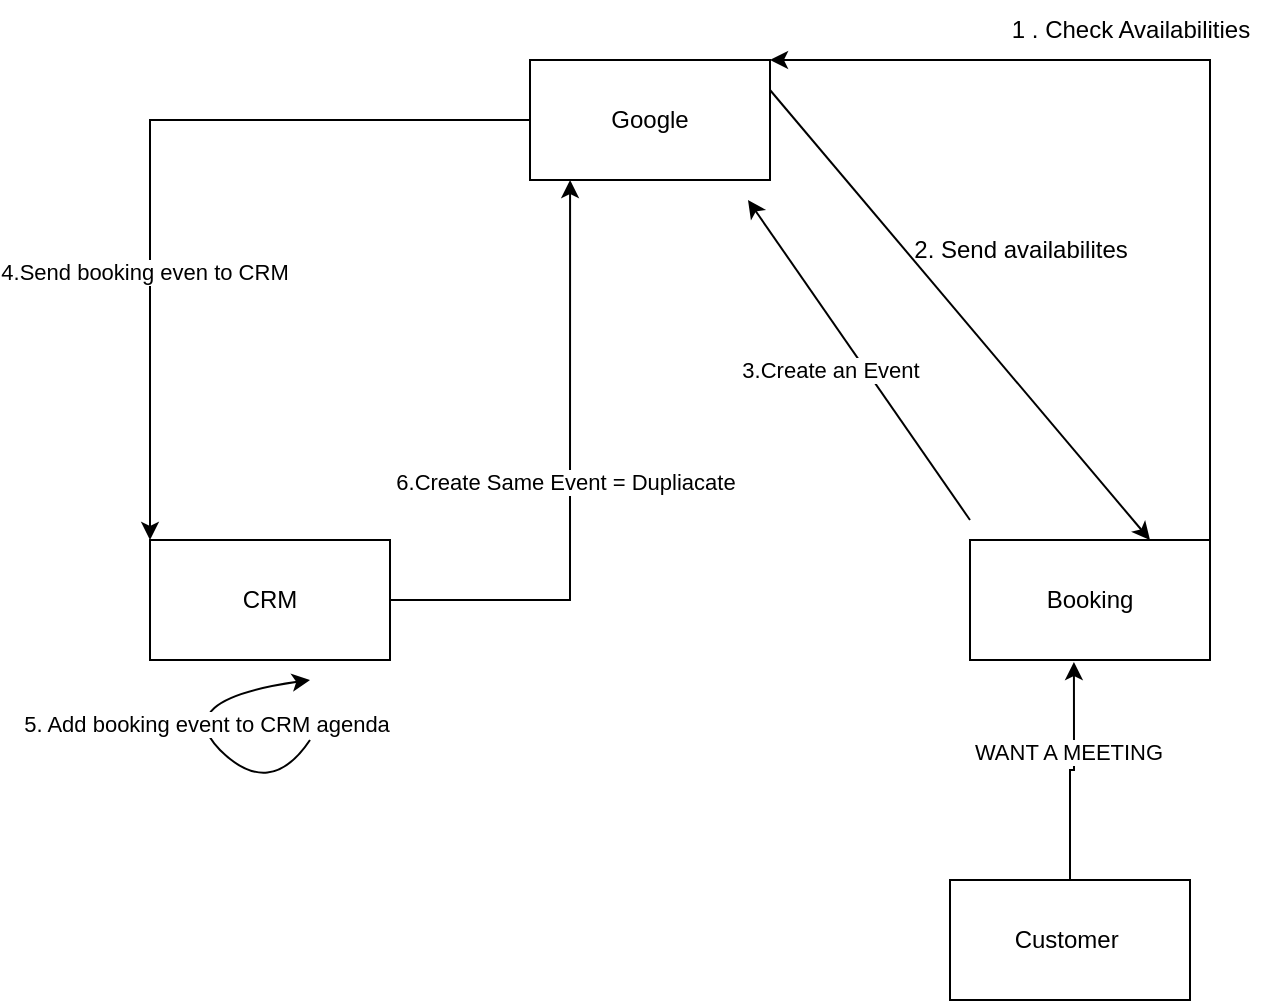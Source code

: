 <mxfile version="25.0.3">
  <diagram name="Page-1" id="S2_UK1SQngqUvLWVZnbL">
    <mxGraphModel dx="1434" dy="772" grid="1" gridSize="10" guides="1" tooltips="1" connect="1" arrows="1" fold="1" page="1" pageScale="1" pageWidth="827" pageHeight="1169" math="0" shadow="0">
      <root>
        <mxCell id="0" />
        <mxCell id="1" parent="0" />
        <mxCell id="_mWH3qcYxVb7MyVM2dTD-1" value="CRM" style="rounded=0;whiteSpace=wrap;html=1;" vertex="1" parent="1">
          <mxGeometry x="140" y="670" width="120" height="60" as="geometry" />
        </mxCell>
        <mxCell id="_mWH3qcYxVb7MyVM2dTD-11" style="edgeStyle=orthogonalEdgeStyle;rounded=0;orthogonalLoop=1;jettySize=auto;html=1;entryX=0;entryY=0;entryDx=0;entryDy=0;" edge="1" parent="1" source="_mWH3qcYxVb7MyVM2dTD-2" target="_mWH3qcYxVb7MyVM2dTD-1">
          <mxGeometry relative="1" as="geometry" />
        </mxCell>
        <mxCell id="_mWH3qcYxVb7MyVM2dTD-12" value="4.Send booking even to CRM" style="edgeLabel;html=1;align=center;verticalAlign=middle;resizable=0;points=[];" vertex="1" connectable="0" parent="_mWH3qcYxVb7MyVM2dTD-11">
          <mxGeometry x="0.33" y="-3" relative="1" as="geometry">
            <mxPoint as="offset" />
          </mxGeometry>
        </mxCell>
        <mxCell id="_mWH3qcYxVb7MyVM2dTD-2" value="Google" style="rounded=0;whiteSpace=wrap;html=1;" vertex="1" parent="1">
          <mxGeometry x="330" y="430" width="120" height="60" as="geometry" />
        </mxCell>
        <mxCell id="_mWH3qcYxVb7MyVM2dTD-3" value="Booking" style="rounded=0;whiteSpace=wrap;html=1;" vertex="1" parent="1">
          <mxGeometry x="550" y="670" width="120" height="60" as="geometry" />
        </mxCell>
        <mxCell id="_mWH3qcYxVb7MyVM2dTD-4" value="" style="endArrow=classic;html=1;rounded=0;exitX=1;exitY=0;exitDx=0;exitDy=0;entryX=1;entryY=0;entryDx=0;entryDy=0;" edge="1" parent="1" source="_mWH3qcYxVb7MyVM2dTD-3" target="_mWH3qcYxVb7MyVM2dTD-2">
          <mxGeometry width="50" height="50" relative="1" as="geometry">
            <mxPoint x="650" y="650" as="sourcePoint" />
            <mxPoint x="490" y="470" as="targetPoint" />
            <Array as="points">
              <mxPoint x="670" y="430" />
            </Array>
          </mxGeometry>
        </mxCell>
        <mxCell id="_mWH3qcYxVb7MyVM2dTD-5" value="" style="endArrow=classic;html=1;rounded=0;exitX=1;exitY=0.25;exitDx=0;exitDy=0;entryX=0.75;entryY=0;entryDx=0;entryDy=0;" edge="1" parent="1" source="_mWH3qcYxVb7MyVM2dTD-2" target="_mWH3qcYxVb7MyVM2dTD-3">
          <mxGeometry width="50" height="50" relative="1" as="geometry">
            <mxPoint x="460" y="490" as="sourcePoint" />
            <mxPoint x="600" y="660" as="targetPoint" />
          </mxGeometry>
        </mxCell>
        <mxCell id="_mWH3qcYxVb7MyVM2dTD-6" value="1 . Check Availabilities" style="text;html=1;align=center;verticalAlign=middle;resizable=0;points=[];autosize=1;strokeColor=none;fillColor=none;" vertex="1" parent="1">
          <mxGeometry x="560" y="400" width="140" height="30" as="geometry" />
        </mxCell>
        <mxCell id="_mWH3qcYxVb7MyVM2dTD-7" value="2. Send availabilites" style="text;html=1;align=center;verticalAlign=middle;resizable=0;points=[];autosize=1;strokeColor=none;fillColor=none;" vertex="1" parent="1">
          <mxGeometry x="510" y="510" width="130" height="30" as="geometry" />
        </mxCell>
        <mxCell id="_mWH3qcYxVb7MyVM2dTD-9" value="" style="endArrow=classic;html=1;rounded=0;" edge="1" parent="1">
          <mxGeometry width="50" height="50" relative="1" as="geometry">
            <mxPoint x="550" y="660" as="sourcePoint" />
            <mxPoint x="439" y="500" as="targetPoint" />
          </mxGeometry>
        </mxCell>
        <mxCell id="_mWH3qcYxVb7MyVM2dTD-10" value="3.Create an Event" style="edgeLabel;html=1;align=center;verticalAlign=middle;resizable=0;points=[];" vertex="1" connectable="0" parent="_mWH3qcYxVb7MyVM2dTD-9">
          <mxGeometry x="0.442" y="-4" relative="1" as="geometry">
            <mxPoint x="7" y="42" as="offset" />
          </mxGeometry>
        </mxCell>
        <mxCell id="_mWH3qcYxVb7MyVM2dTD-13" value="" style="curved=1;endArrow=classic;html=1;rounded=0;" edge="1" parent="1">
          <mxGeometry width="50" height="50" relative="1" as="geometry">
            <mxPoint x="220" y="770" as="sourcePoint" />
            <mxPoint x="220" y="740" as="targetPoint" />
            <Array as="points">
              <mxPoint x="200" y="800" />
              <mxPoint x="150" y="750" />
            </Array>
          </mxGeometry>
        </mxCell>
        <mxCell id="_mWH3qcYxVb7MyVM2dTD-14" value="5. Add booking event to CRM agenda" style="edgeLabel;html=1;align=center;verticalAlign=middle;resizable=0;points=[];" vertex="1" connectable="0" parent="_mWH3qcYxVb7MyVM2dTD-13">
          <mxGeometry x="-0.036" y="-4" relative="1" as="geometry">
            <mxPoint as="offset" />
          </mxGeometry>
        </mxCell>
        <mxCell id="_mWH3qcYxVb7MyVM2dTD-15" style="edgeStyle=orthogonalEdgeStyle;rounded=0;orthogonalLoop=1;jettySize=auto;html=1;entryX=0.167;entryY=1;entryDx=0;entryDy=0;entryPerimeter=0;" edge="1" parent="1" source="_mWH3qcYxVb7MyVM2dTD-1" target="_mWH3qcYxVb7MyVM2dTD-2">
          <mxGeometry relative="1" as="geometry" />
        </mxCell>
        <mxCell id="_mWH3qcYxVb7MyVM2dTD-16" value="6.Create Same Event = Dupliacate&amp;nbsp;" style="edgeLabel;html=1;align=center;verticalAlign=middle;resizable=0;points=[];" vertex="1" connectable="0" parent="_mWH3qcYxVb7MyVM2dTD-15">
          <mxGeometry x="-0.007" y="1" relative="1" as="geometry">
            <mxPoint as="offset" />
          </mxGeometry>
        </mxCell>
        <mxCell id="_mWH3qcYxVb7MyVM2dTD-18" value="Customer&amp;nbsp;" style="rounded=0;whiteSpace=wrap;html=1;" vertex="1" parent="1">
          <mxGeometry x="540" y="840" width="120" height="60" as="geometry" />
        </mxCell>
        <mxCell id="_mWH3qcYxVb7MyVM2dTD-19" style="edgeStyle=orthogonalEdgeStyle;rounded=0;orthogonalLoop=1;jettySize=auto;html=1;entryX=0.433;entryY=1.017;entryDx=0;entryDy=0;entryPerimeter=0;" edge="1" parent="1" source="_mWH3qcYxVb7MyVM2dTD-18" target="_mWH3qcYxVb7MyVM2dTD-3">
          <mxGeometry relative="1" as="geometry" />
        </mxCell>
        <mxCell id="_mWH3qcYxVb7MyVM2dTD-20" value="WANT A MEETING" style="edgeLabel;html=1;align=center;verticalAlign=middle;resizable=0;points=[];" vertex="1" connectable="0" parent="_mWH3qcYxVb7MyVM2dTD-19">
          <mxGeometry x="0.189" y="3" relative="1" as="geometry">
            <mxPoint as="offset" />
          </mxGeometry>
        </mxCell>
      </root>
    </mxGraphModel>
  </diagram>
</mxfile>
